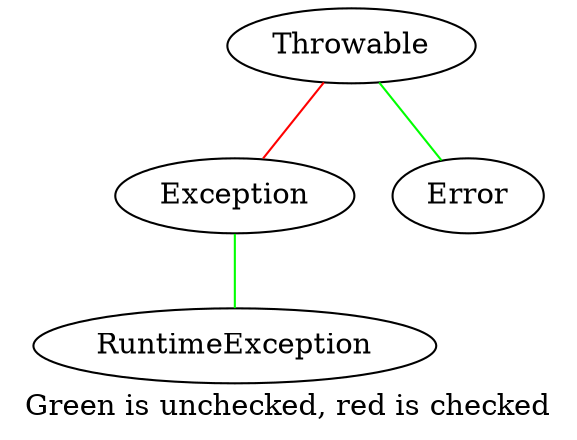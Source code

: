 graph G {
  label = "Green is unchecked, red is checked";
  "Throwable" -- "Exception"[color=red];
  "Throwable" -- "Error"[color=green];
  "Exception" -- "RuntimeException"[color=green];
}
